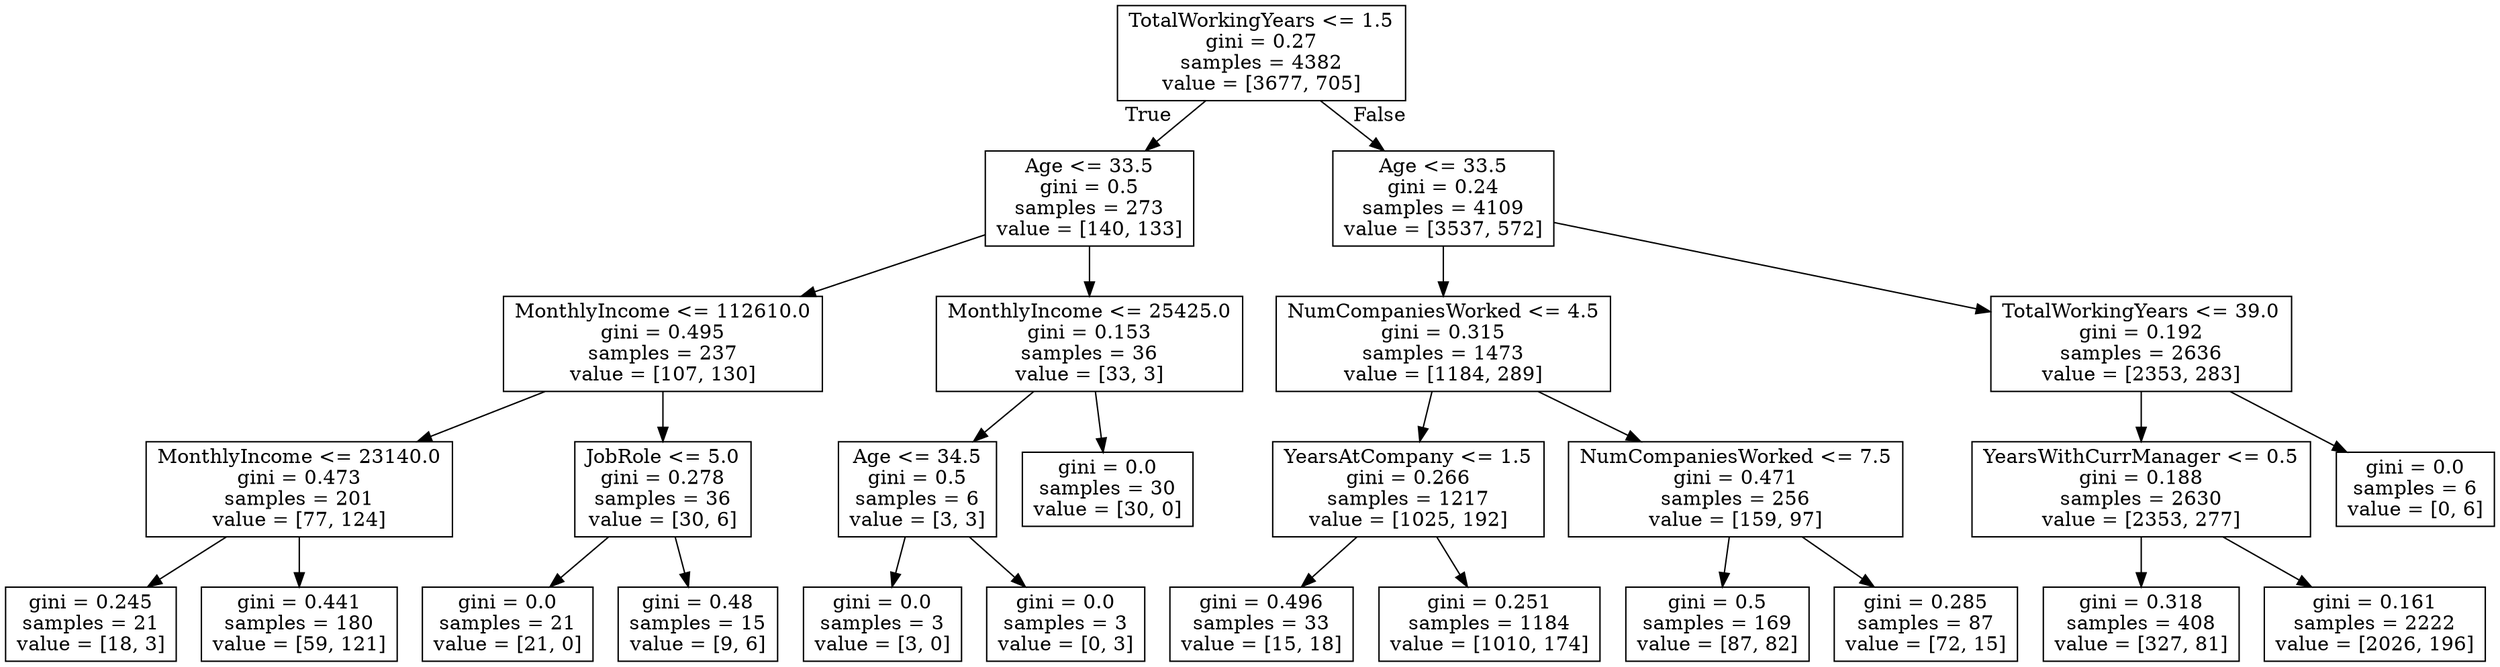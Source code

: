 digraph Tree {
node [shape=box] ;
0 [label="TotalWorkingYears <= 1.5\ngini = 0.27\nsamples = 4382\nvalue = [3677, 705]"] ;
1 [label="Age <= 33.5\ngini = 0.5\nsamples = 273\nvalue = [140, 133]"] ;
0 -> 1 [labeldistance=2.5, labelangle=45, headlabel="True"] ;
2 [label="MonthlyIncome <= 112610.0\ngini = 0.495\nsamples = 237\nvalue = [107, 130]"] ;
1 -> 2 ;
3 [label="MonthlyIncome <= 23140.0\ngini = 0.473\nsamples = 201\nvalue = [77, 124]"] ;
2 -> 3 ;
4 [label="gini = 0.245\nsamples = 21\nvalue = [18, 3]"] ;
3 -> 4 ;
5 [label="gini = 0.441\nsamples = 180\nvalue = [59, 121]"] ;
3 -> 5 ;
6 [label="JobRole <= 5.0\ngini = 0.278\nsamples = 36\nvalue = [30, 6]"] ;
2 -> 6 ;
7 [label="gini = 0.0\nsamples = 21\nvalue = [21, 0]"] ;
6 -> 7 ;
8 [label="gini = 0.48\nsamples = 15\nvalue = [9, 6]"] ;
6 -> 8 ;
9 [label="MonthlyIncome <= 25425.0\ngini = 0.153\nsamples = 36\nvalue = [33, 3]"] ;
1 -> 9 ;
10 [label="Age <= 34.5\ngini = 0.5\nsamples = 6\nvalue = [3, 3]"] ;
9 -> 10 ;
11 [label="gini = 0.0\nsamples = 3\nvalue = [3, 0]"] ;
10 -> 11 ;
12 [label="gini = 0.0\nsamples = 3\nvalue = [0, 3]"] ;
10 -> 12 ;
13 [label="gini = 0.0\nsamples = 30\nvalue = [30, 0]"] ;
9 -> 13 ;
14 [label="Age <= 33.5\ngini = 0.24\nsamples = 4109\nvalue = [3537, 572]"] ;
0 -> 14 [labeldistance=2.5, labelangle=-45, headlabel="False"] ;
15 [label="NumCompaniesWorked <= 4.5\ngini = 0.315\nsamples = 1473\nvalue = [1184, 289]"] ;
14 -> 15 ;
16 [label="YearsAtCompany <= 1.5\ngini = 0.266\nsamples = 1217\nvalue = [1025, 192]"] ;
15 -> 16 ;
17 [label="gini = 0.496\nsamples = 33\nvalue = [15, 18]"] ;
16 -> 17 ;
18 [label="gini = 0.251\nsamples = 1184\nvalue = [1010, 174]"] ;
16 -> 18 ;
19 [label="NumCompaniesWorked <= 7.5\ngini = 0.471\nsamples = 256\nvalue = [159, 97]"] ;
15 -> 19 ;
20 [label="gini = 0.5\nsamples = 169\nvalue = [87, 82]"] ;
19 -> 20 ;
21 [label="gini = 0.285\nsamples = 87\nvalue = [72, 15]"] ;
19 -> 21 ;
22 [label="TotalWorkingYears <= 39.0\ngini = 0.192\nsamples = 2636\nvalue = [2353, 283]"] ;
14 -> 22 ;
23 [label="YearsWithCurrManager <= 0.5\ngini = 0.188\nsamples = 2630\nvalue = [2353, 277]"] ;
22 -> 23 ;
24 [label="gini = 0.318\nsamples = 408\nvalue = [327, 81]"] ;
23 -> 24 ;
25 [label="gini = 0.161\nsamples = 2222\nvalue = [2026, 196]"] ;
23 -> 25 ;
26 [label="gini = 0.0\nsamples = 6\nvalue = [0, 6]"] ;
22 -> 26 ;
}